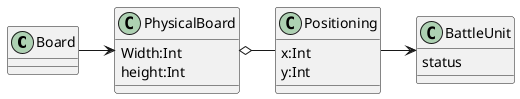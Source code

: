 @startuml

class Board
class PhysicalBoard{
Width:Int
height:Int
}
class Positioning{
x:Int
y:Int
}
class BattleUnit{
status
}
Board -> PhysicalBoard
PhysicalBoard o- Positioning
Positioning -> BattleUnit

@enduml
